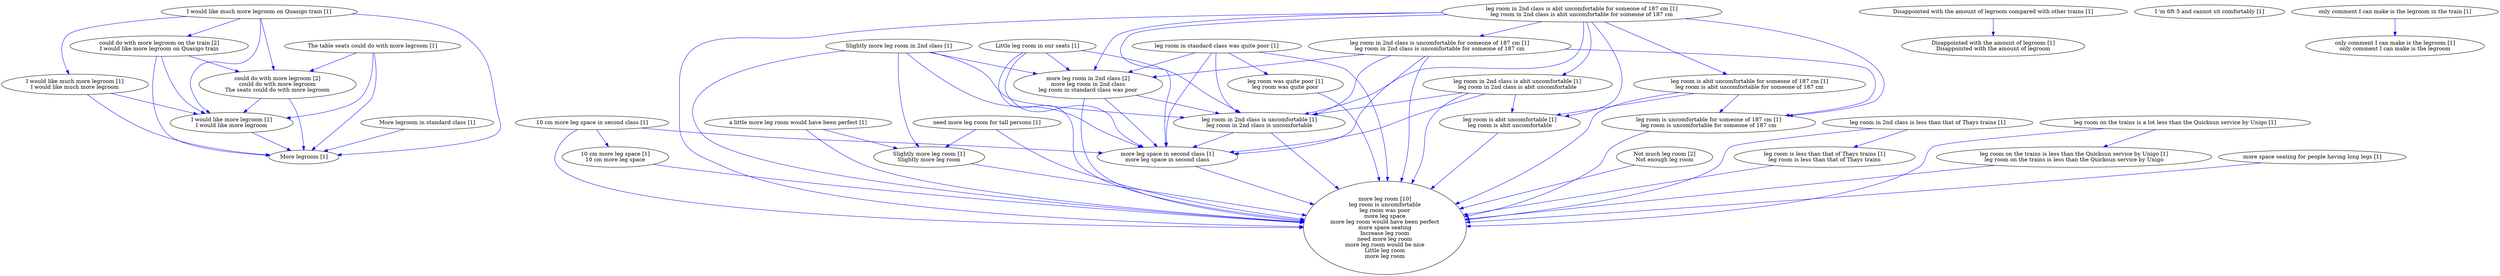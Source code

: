 digraph collapsedGraph {
"could do with more legroom [2]\ncould do with more legroom\nThe seats could do with more legroom""more leg room [10]\nleg room is uncomfortable\nleg room was poor\nmore leg space\nmore leg room would have been perfect\nmore space seating\nIncrease leg room\nneed more leg room\nmore leg room would be nice\nLittle leg room\nmore leg room""more leg room in 2nd class [2]\nmore leg room in 2nd class\nleg room in standard class was poor""Not much leg room [2]\nNot enough leg room""could do with more legroom on the train [2]\nI would like more legroom on Quasigo train""10 cm more leg space in second class [1]""more leg space in second class [1]\nmore leg space in second class""10 cm more leg space [1]\n10 cm more leg space""Disappointed with the amount of legroom compared with other trains [1]""Disappointed with the amount of legroom [1]\nDisappointed with the amount of legroom""I 'm 6ft 5 and cannot sit comfortably [1]""I would like much more legroom on Quasigo train [1]""I would like more legroom [1]\nI would like more legroom""I would like much more legroom [1]\nI would like much more legroom""Little leg room in our seats [1]""More legroom [1]""More legroom in standard class [1]""Slightly more leg room in 2nd class [1]""Slightly more leg room [1]\nSlightly more leg room""The table seats could do with more legroom [1]""a little more leg room would have been perfect [1]""leg room in 2nd class is abit uncomfortable for someone of 187 cm [1]\nleg room in 2nd class is abit uncomfortable for someone of 187 cm""leg room is abit uncomfortable for someone of 187 cm [1]\nleg room is abit uncomfortable for someone of 187 cm""leg room is abit uncomfortable [1]\nleg room is abit uncomfortable""leg room is uncomfortable for someone of 187 cm [1]\nleg room is uncomfortable for someone of 187 cm""leg room in 2nd class is abit uncomfortable [1]\nleg room in 2nd class is abit uncomfortable""leg room in 2nd class is uncomfortable [1]\nleg room in 2nd class is uncomfortable""leg room in 2nd class is uncomfortable for someone of 187 cm [1]\nleg room in 2nd class is uncomfortable for someone of 187 cm""leg room in 2nd class is less than that of Thays trains [1]""leg room is less than that of Thays trains [1]\nleg room is less than that of Thays trains""leg room in standard class was quite poor [1]""leg room was quite poor [1]\nleg room was quite poor""leg room on the trains is a lot less than the Quicksun service by Unigo [1]""leg room on the trains is less than the Quicksun service by Unigo [1]\nleg room on the trains is less than the Quicksun service by Unigo""more space seating for people having long legs [1]""need more leg room for tall persons [1]""only comment I can make is the legroom in the train [1]""only comment I can make is the legroom [1]\nonly comment I can make is the legroom""Not much leg room [2]\nNot enough leg room" -> "more leg room [10]\nleg room is uncomfortable\nleg room was poor\nmore leg space\nmore leg room would have been perfect\nmore space seating\nIncrease leg room\nneed more leg room\nmore leg room would be nice\nLittle leg room\nmore leg room" [color=blue]
"Slightly more leg room [1]\nSlightly more leg room" -> "more leg room [10]\nleg room is uncomfortable\nleg room was poor\nmore leg space\nmore leg room would have been perfect\nmore space seating\nIncrease leg room\nneed more leg room\nmore leg room would be nice\nLittle leg room\nmore leg room" [color=blue]
"more leg room in 2nd class [2]\nmore leg room in 2nd class\nleg room in standard class was poor" -> "more leg room [10]\nleg room is uncomfortable\nleg room was poor\nmore leg space\nmore leg room would have been perfect\nmore space seating\nIncrease leg room\nneed more leg room\nmore leg room would be nice\nLittle leg room\nmore leg room" [color=blue]
"Little leg room in our seats [1]" -> "more leg space in second class [1]\nmore leg space in second class" [color=blue]
"leg room in 2nd class is abit uncomfortable [1]\nleg room in 2nd class is abit uncomfortable" -> "more leg room [10]\nleg room is uncomfortable\nleg room was poor\nmore leg space\nmore leg room would have been perfect\nmore space seating\nIncrease leg room\nneed more leg room\nmore leg room would be nice\nLittle leg room\nmore leg room" [color=blue]
"leg room in 2nd class is uncomfortable for someone of 187 cm [1]\nleg room in 2nd class is uncomfortable for someone of 187 cm" -> "more leg room [10]\nleg room is uncomfortable\nleg room was poor\nmore leg space\nmore leg room would have been perfect\nmore space seating\nIncrease leg room\nneed more leg room\nmore leg room would be nice\nLittle leg room\nmore leg room" [color=blue]
"I would like much more legroom [1]\nI would like much more legroom" -> "More legroom [1]" [color=blue]
"more leg room in 2nd class [2]\nmore leg room in 2nd class\nleg room in standard class was poor" -> "leg room in 2nd class is uncomfortable [1]\nleg room in 2nd class is uncomfortable" [color=blue]
"leg room was quite poor [1]\nleg room was quite poor" -> "more leg room [10]\nleg room is uncomfortable\nleg room was poor\nmore leg space\nmore leg room would have been perfect\nmore space seating\nIncrease leg room\nneed more leg room\nmore leg room would be nice\nLittle leg room\nmore leg room" [color=blue]
"leg room in standard class was quite poor [1]" -> "more leg space in second class [1]\nmore leg space in second class" [color=blue]
"need more leg room for tall persons [1]" -> "more leg room [10]\nleg room is uncomfortable\nleg room was poor\nmore leg space\nmore leg room would have been perfect\nmore space seating\nIncrease leg room\nneed more leg room\nmore leg room would be nice\nLittle leg room\nmore leg room" [color=blue]
"could do with more legroom [2]\ncould do with more legroom\nThe seats could do with more legroom" -> "I would like more legroom [1]\nI would like more legroom" [color=blue]
"could do with more legroom on the train [2]\nI would like more legroom on Quasigo train" -> "More legroom [1]" [color=blue]
"10 cm more leg space in second class [1]" -> "more leg room [10]\nleg room is uncomfortable\nleg room was poor\nmore leg space\nmore leg room would have been perfect\nmore space seating\nIncrease leg room\nneed more leg room\nmore leg room would be nice\nLittle leg room\nmore leg room" [color=blue]
"leg room is abit uncomfortable for someone of 187 cm [1]\nleg room is abit uncomfortable for someone of 187 cm" -> "more leg room [10]\nleg room is uncomfortable\nleg room was poor\nmore leg space\nmore leg room would have been perfect\nmore space seating\nIncrease leg room\nneed more leg room\nmore leg room would be nice\nLittle leg room\nmore leg room" [color=blue]
"I would like more legroom [1]\nI would like more legroom" -> "More legroom [1]" [color=blue]
"leg room in 2nd class is less than that of Thays trains [1]" -> "more leg room [10]\nleg room is uncomfortable\nleg room was poor\nmore leg space\nmore leg room would have been perfect\nmore space seating\nIncrease leg room\nneed more leg room\nmore leg room would be nice\nLittle leg room\nmore leg room" [color=blue]
"Little leg room in our seats [1]" -> "leg room in 2nd class is uncomfortable [1]\nleg room in 2nd class is uncomfortable" [color=blue]
"Little leg room in our seats [1]" -> "more leg room [10]\nleg room is uncomfortable\nleg room was poor\nmore leg space\nmore leg room would have been perfect\nmore space seating\nIncrease leg room\nneed more leg room\nmore leg room would be nice\nLittle leg room\nmore leg room" [color=blue]
"a little more leg room would have been perfect [1]" -> "Slightly more leg room [1]\nSlightly more leg room" [color=blue]
"leg room on the trains is less than the Quicksun service by Unigo [1]\nleg room on the trains is less than the Quicksun service by Unigo" -> "more leg room [10]\nleg room is uncomfortable\nleg room was poor\nmore leg space\nmore leg room would have been perfect\nmore space seating\nIncrease leg room\nneed more leg room\nmore leg room would be nice\nLittle leg room\nmore leg room" [color=blue]
"could do with more legroom on the train [2]\nI would like more legroom on Quasigo train" -> "I would like more legroom [1]\nI would like more legroom" [color=blue]
"Slightly more leg room in 2nd class [1]" -> "more leg room in 2nd class [2]\nmore leg room in 2nd class\nleg room in standard class was poor" [color=blue]
"leg room in 2nd class is abit uncomfortable for someone of 187 cm [1]\nleg room in 2nd class is abit uncomfortable for someone of 187 cm" -> "more leg space in second class [1]\nmore leg space in second class" [color=blue]
"Slightly more leg room in 2nd class [1]" -> "more leg room [10]\nleg room is uncomfortable\nleg room was poor\nmore leg space\nmore leg room would have been perfect\nmore space seating\nIncrease leg room\nneed more leg room\nmore leg room would be nice\nLittle leg room\nmore leg room" [color=blue]
"a little more leg room would have been perfect [1]" -> "more leg room [10]\nleg room is uncomfortable\nleg room was poor\nmore leg space\nmore leg room would have been perfect\nmore space seating\nIncrease leg room\nneed more leg room\nmore leg room would be nice\nLittle leg room\nmore leg room" [color=blue]
"Slightly more leg room in 2nd class [1]" -> "more leg space in second class [1]\nmore leg space in second class" [color=blue]
"more space seating for people having long legs [1]" -> "more leg room [10]\nleg room is uncomfortable\nleg room was poor\nmore leg space\nmore leg room would have been perfect\nmore space seating\nIncrease leg room\nneed more leg room\nmore leg room would be nice\nLittle leg room\nmore leg room" [color=blue]
"more leg space in second class [1]\nmore leg space in second class" -> "more leg room [10]\nleg room is uncomfortable\nleg room was poor\nmore leg space\nmore leg room would have been perfect\nmore space seating\nIncrease leg room\nneed more leg room\nmore leg room would be nice\nLittle leg room\nmore leg room" [color=blue]
"Slightly more leg room in 2nd class [1]" -> "leg room in 2nd class is uncomfortable [1]\nleg room in 2nd class is uncomfortable" [color=blue]
"leg room in 2nd class is uncomfortable [1]\nleg room in 2nd class is uncomfortable" -> "more leg room [10]\nleg room is uncomfortable\nleg room was poor\nmore leg space\nmore leg room would have been perfect\nmore space seating\nIncrease leg room\nneed more leg room\nmore leg room would be nice\nLittle leg room\nmore leg room" [color=blue]
"leg room in 2nd class is abit uncomfortable for someone of 187 cm [1]\nleg room in 2nd class is abit uncomfortable for someone of 187 cm" -> "more leg room [10]\nleg room is uncomfortable\nleg room was poor\nmore leg space\nmore leg room would have been perfect\nmore space seating\nIncrease leg room\nneed more leg room\nmore leg room would be nice\nLittle leg room\nmore leg room" [color=blue]
"I would like much more legroom on Quasigo train [1]" -> "More legroom [1]" [color=blue]
"The table seats could do with more legroom [1]" -> "More legroom [1]" [color=blue]
"leg room on the trains is a lot less than the Quicksun service by Unigo [1]" -> "more leg room [10]\nleg room is uncomfortable\nleg room was poor\nmore leg space\nmore leg room would have been perfect\nmore space seating\nIncrease leg room\nneed more leg room\nmore leg room would be nice\nLittle leg room\nmore leg room" [color=blue]
"leg room is less than that of Thays trains [1]\nleg room is less than that of Thays trains" -> "more leg room [10]\nleg room is uncomfortable\nleg room was poor\nmore leg space\nmore leg room would have been perfect\nmore space seating\nIncrease leg room\nneed more leg room\nmore leg room would be nice\nLittle leg room\nmore leg room" [color=blue]
"could do with more legroom [2]\ncould do with more legroom\nThe seats could do with more legroom" -> "More legroom [1]" [color=blue]
"leg room in 2nd class is uncomfortable for someone of 187 cm [1]\nleg room in 2nd class is uncomfortable for someone of 187 cm" -> "more leg space in second class [1]\nmore leg space in second class" [color=blue]
"10 cm more leg space [1]\n10 cm more leg space" -> "more leg room [10]\nleg room is uncomfortable\nleg room was poor\nmore leg space\nmore leg room would have been perfect\nmore space seating\nIncrease leg room\nneed more leg room\nmore leg room would be nice\nLittle leg room\nmore leg room" [color=blue]
"I would like much more legroom on Quasigo train [1]" -> "could do with more legroom on the train [2]\nI would like more legroom on Quasigo train" [color=blue]
"more leg room in 2nd class [2]\nmore leg room in 2nd class\nleg room in standard class was poor" -> "more leg space in second class [1]\nmore leg space in second class" [color=blue]
"I would like much more legroom on Quasigo train [1]" -> "could do with more legroom [2]\ncould do with more legroom\nThe seats could do with more legroom" [color=blue]
"could do with more legroom on the train [2]\nI would like more legroom on Quasigo train" -> "could do with more legroom [2]\ncould do with more legroom\nThe seats could do with more legroom" [color=blue]
"leg room in 2nd class is abit uncomfortable [1]\nleg room in 2nd class is abit uncomfortable" -> "more leg space in second class [1]\nmore leg space in second class" [color=blue]
"leg room is uncomfortable for someone of 187 cm [1]\nleg room is uncomfortable for someone of 187 cm" -> "more leg room [10]\nleg room is uncomfortable\nleg room was poor\nmore leg space\nmore leg room would have been perfect\nmore space seating\nIncrease leg room\nneed more leg room\nmore leg room would be nice\nLittle leg room\nmore leg room" [color=blue]
"Little leg room in our seats [1]" -> "more leg room in 2nd class [2]\nmore leg room in 2nd class\nleg room in standard class was poor" [color=blue]
"leg room in standard class was quite poor [1]" -> "more leg room [10]\nleg room is uncomfortable\nleg room was poor\nmore leg space\nmore leg room would have been perfect\nmore space seating\nIncrease leg room\nneed more leg room\nmore leg room would be nice\nLittle leg room\nmore leg room" [color=blue]
"leg room in standard class was quite poor [1]" -> "more leg room in 2nd class [2]\nmore leg room in 2nd class\nleg room in standard class was poor" [color=blue]
"The table seats could do with more legroom [1]" -> "could do with more legroom [2]\ncould do with more legroom\nThe seats could do with more legroom" [color=blue]
"The table seats could do with more legroom [1]" -> "I would like more legroom [1]\nI would like more legroom" [color=blue]
"leg room is abit uncomfortable [1]\nleg room is abit uncomfortable" -> "more leg room [10]\nleg room is uncomfortable\nleg room was poor\nmore leg space\nmore leg room would have been perfect\nmore space seating\nIncrease leg room\nneed more leg room\nmore leg room would be nice\nLittle leg room\nmore leg room" [color=blue]
"need more leg room for tall persons [1]" -> "Slightly more leg room [1]\nSlightly more leg room" [color=blue]
"leg room in 2nd class is uncomfortable for someone of 187 cm [1]\nleg room in 2nd class is uncomfortable for someone of 187 cm" -> "more leg room in 2nd class [2]\nmore leg room in 2nd class\nleg room in standard class was poor" [color=blue]
"leg room in 2nd class is uncomfortable [1]\nleg room in 2nd class is uncomfortable" -> "more leg space in second class [1]\nmore leg space in second class" [color=blue]
"leg room in standard class was quite poor [1]" -> "leg room in 2nd class is uncomfortable [1]\nleg room in 2nd class is uncomfortable" [color=blue]
"10 cm more leg space in second class [1]" -> "more leg space in second class [1]\nmore leg space in second class" [color=blue]
"10 cm more leg space in second class [1]" -> "10 cm more leg space [1]\n10 cm more leg space" [color=blue]
"Disappointed with the amount of legroom compared with other trains [1]" -> "Disappointed with the amount of legroom [1]\nDisappointed with the amount of legroom" [color=blue]
"I would like much more legroom on Quasigo train [1]" -> "I would like much more legroom [1]\nI would like much more legroom" [color=blue]
"I would like much more legroom [1]\nI would like much more legroom" -> "I would like more legroom [1]\nI would like more legroom" [color=blue]
"I would like much more legroom on Quasigo train [1]" -> "I would like more legroom [1]\nI would like more legroom" [color=blue]
"More legroom in standard class [1]" -> "More legroom [1]" [color=blue]
"Slightly more leg room in 2nd class [1]" -> "Slightly more leg room [1]\nSlightly more leg room" [color=blue]
"leg room in 2nd class is abit uncomfortable for someone of 187 cm [1]\nleg room in 2nd class is abit uncomfortable for someone of 187 cm" -> "leg room is abit uncomfortable for someone of 187 cm [1]\nleg room is abit uncomfortable for someone of 187 cm" [color=blue]
"leg room is abit uncomfortable for someone of 187 cm [1]\nleg room is abit uncomfortable for someone of 187 cm" -> "leg room is abit uncomfortable [1]\nleg room is abit uncomfortable" [color=blue]
"leg room is abit uncomfortable for someone of 187 cm [1]\nleg room is abit uncomfortable for someone of 187 cm" -> "leg room is uncomfortable for someone of 187 cm [1]\nleg room is uncomfortable for someone of 187 cm" [color=blue]
"leg room in 2nd class is abit uncomfortable for someone of 187 cm [1]\nleg room in 2nd class is abit uncomfortable for someone of 187 cm" -> "leg room in 2nd class is abit uncomfortable [1]\nleg room in 2nd class is abit uncomfortable" [color=blue]
"leg room in 2nd class is abit uncomfortable [1]\nleg room in 2nd class is abit uncomfortable" -> "leg room is abit uncomfortable [1]\nleg room is abit uncomfortable" [color=blue]
"leg room in 2nd class is abit uncomfortable [1]\nleg room in 2nd class is abit uncomfortable" -> "leg room in 2nd class is uncomfortable [1]\nleg room in 2nd class is uncomfortable" [color=blue]
"leg room in 2nd class is abit uncomfortable for someone of 187 cm [1]\nleg room in 2nd class is abit uncomfortable for someone of 187 cm" -> "leg room in 2nd class is uncomfortable for someone of 187 cm [1]\nleg room in 2nd class is uncomfortable for someone of 187 cm" [color=blue]
"leg room in 2nd class is uncomfortable for someone of 187 cm [1]\nleg room in 2nd class is uncomfortable for someone of 187 cm" -> "leg room is uncomfortable for someone of 187 cm [1]\nleg room is uncomfortable for someone of 187 cm" [color=blue]
"leg room in 2nd class is uncomfortable for someone of 187 cm [1]\nleg room in 2nd class is uncomfortable for someone of 187 cm" -> "leg room in 2nd class is uncomfortable [1]\nleg room in 2nd class is uncomfortable" [color=blue]
"leg room in 2nd class is abit uncomfortable for someone of 187 cm [1]\nleg room in 2nd class is abit uncomfortable for someone of 187 cm" -> "leg room in 2nd class is uncomfortable [1]\nleg room in 2nd class is uncomfortable" [color=blue]
"leg room in 2nd class is abit uncomfortable for someone of 187 cm [1]\nleg room in 2nd class is abit uncomfortable for someone of 187 cm" -> "leg room is uncomfortable for someone of 187 cm [1]\nleg room is uncomfortable for someone of 187 cm" [color=blue]
"leg room in 2nd class is abit uncomfortable for someone of 187 cm [1]\nleg room in 2nd class is abit uncomfortable for someone of 187 cm" -> "leg room is abit uncomfortable [1]\nleg room is abit uncomfortable" [color=blue]
"leg room in 2nd class is less than that of Thays trains [1]" -> "leg room is less than that of Thays trains [1]\nleg room is less than that of Thays trains" [color=blue]
"leg room in standard class was quite poor [1]" -> "leg room was quite poor [1]\nleg room was quite poor" [color=blue]
"leg room on the trains is a lot less than the Quicksun service by Unigo [1]" -> "leg room on the trains is less than the Quicksun service by Unigo [1]\nleg room on the trains is less than the Quicksun service by Unigo" [color=blue]
"only comment I can make is the legroom in the train [1]" -> "only comment I can make is the legroom [1]\nonly comment I can make is the legroom" [color=blue]
"leg room in 2nd class is abit uncomfortable for someone of 187 cm [1]\nleg room in 2nd class is abit uncomfortable for someone of 187 cm" -> "more leg room in 2nd class [2]\nmore leg room in 2nd class\nleg room in standard class was poor" [color=blue]
}